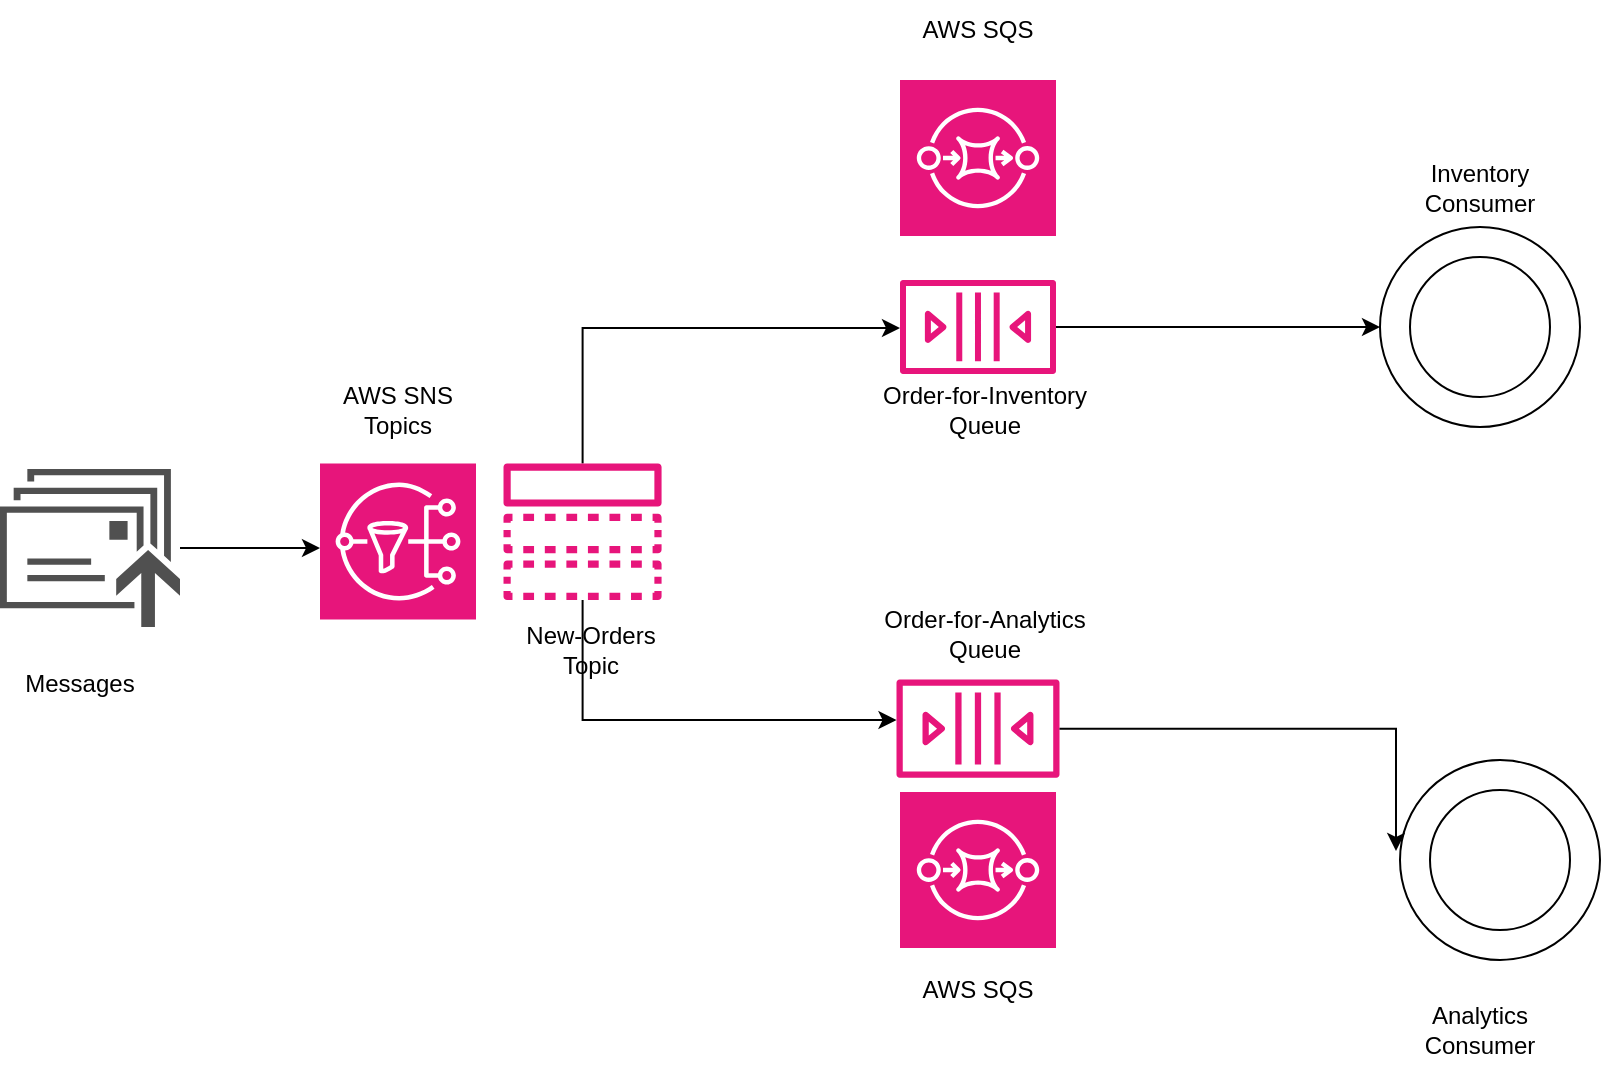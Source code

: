 <mxfile version="22.1.3" type="github">
  <diagram name="Page-1" id="R9hKRoaOZrIaK9jAIUZj">
    <mxGraphModel dx="1242" dy="789" grid="1" gridSize="10" guides="1" tooltips="1" connect="1" arrows="1" fold="1" page="1" pageScale="1" pageWidth="827" pageHeight="1169" math="0" shadow="0">
      <root>
        <mxCell id="0" />
        <mxCell id="1" parent="0" />
        <mxCell id="6JJQJAPd3_mD1jdWYuy5-18" style="edgeStyle=orthogonalEdgeStyle;rounded=0;orthogonalLoop=1;jettySize=auto;html=1;" edge="1" parent="1" source="6JJQJAPd3_mD1jdWYuy5-1" target="6JJQJAPd3_mD1jdWYuy5-5">
          <mxGeometry relative="1" as="geometry">
            <Array as="points">
              <mxPoint x="311" y="254" />
            </Array>
          </mxGeometry>
        </mxCell>
        <mxCell id="6JJQJAPd3_mD1jdWYuy5-1" value="" style="sketch=0;outlineConnect=0;fontColor=#232F3E;gradientColor=none;fillColor=#E7157B;strokeColor=none;dashed=0;verticalLabelPosition=bottom;verticalAlign=top;align=center;html=1;fontSize=12;fontStyle=0;aspect=fixed;pointerEvents=1;shape=mxgraph.aws4.topic;" vertex="1" parent="1">
          <mxGeometry x="271.54" y="321.75" width="79.46" height="68.25" as="geometry" />
        </mxCell>
        <mxCell id="6JJQJAPd3_mD1jdWYuy5-2" value="" style="sketch=0;points=[[0,0,0],[0.25,0,0],[0.5,0,0],[0.75,0,0],[1,0,0],[0,1,0],[0.25,1,0],[0.5,1,0],[0.75,1,0],[1,1,0],[0,0.25,0],[0,0.5,0],[0,0.75,0],[1,0.25,0],[1,0.5,0],[1,0.75,0]];outlineConnect=0;fontColor=#232F3E;fillColor=#E7157B;strokeColor=#ffffff;dashed=0;verticalLabelPosition=bottom;verticalAlign=top;align=center;html=1;fontSize=12;fontStyle=0;aspect=fixed;shape=mxgraph.aws4.resourceIcon;resIcon=mxgraph.aws4.sns;" vertex="1" parent="1">
          <mxGeometry x="180" y="321.75" width="78" height="78" as="geometry" />
        </mxCell>
        <mxCell id="6JJQJAPd3_mD1jdWYuy5-3" value="" style="sketch=0;points=[[0,0,0],[0.25,0,0],[0.5,0,0],[0.75,0,0],[1,0,0],[0,1,0],[0.25,1,0],[0.5,1,0],[0.75,1,0],[1,1,0],[0,0.25,0],[0,0.5,0],[0,0.75,0],[1,0.25,0],[1,0.5,0],[1,0.75,0]];outlineConnect=0;fontColor=#232F3E;fillColor=#E7157B;strokeColor=#ffffff;dashed=0;verticalLabelPosition=bottom;verticalAlign=top;align=center;html=1;fontSize=12;fontStyle=0;aspect=fixed;shape=mxgraph.aws4.resourceIcon;resIcon=mxgraph.aws4.sqs;" vertex="1" parent="1">
          <mxGeometry x="470" y="130" width="78" height="78" as="geometry" />
        </mxCell>
        <mxCell id="6JJQJAPd3_mD1jdWYuy5-4" value="" style="sketch=0;points=[[0,0,0],[0.25,0,0],[0.5,0,0],[0.75,0,0],[1,0,0],[0,1,0],[0.25,1,0],[0.5,1,0],[0.75,1,0],[1,1,0],[0,0.25,0],[0,0.5,0],[0,0.75,0],[1,0.25,0],[1,0.5,0],[1,0.75,0]];outlineConnect=0;fontColor=#232F3E;fillColor=#E7157B;strokeColor=#ffffff;dashed=0;verticalLabelPosition=bottom;verticalAlign=top;align=center;html=1;fontSize=12;fontStyle=0;aspect=fixed;shape=mxgraph.aws4.resourceIcon;resIcon=mxgraph.aws4.sqs;" vertex="1" parent="1">
          <mxGeometry x="470" y="486" width="78" height="78" as="geometry" />
        </mxCell>
        <mxCell id="6JJQJAPd3_mD1jdWYuy5-5" value="" style="sketch=0;outlineConnect=0;fontColor=#232F3E;gradientColor=none;fillColor=#E7157B;strokeColor=none;dashed=0;verticalLabelPosition=bottom;verticalAlign=top;align=center;html=1;fontSize=12;fontStyle=0;aspect=fixed;pointerEvents=1;shape=mxgraph.aws4.queue;" vertex="1" parent="1">
          <mxGeometry x="470" y="230" width="78" height="47" as="geometry" />
        </mxCell>
        <mxCell id="6JJQJAPd3_mD1jdWYuy5-6" value="" style="sketch=0;outlineConnect=0;fontColor=#232F3E;gradientColor=none;fillColor=#E7157B;strokeColor=none;dashed=0;verticalLabelPosition=bottom;verticalAlign=top;align=center;html=1;fontSize=12;fontStyle=0;aspect=fixed;pointerEvents=1;shape=mxgraph.aws4.queue;" vertex="1" parent="1">
          <mxGeometry x="468.25" y="429.75" width="81.5" height="49.11" as="geometry" />
        </mxCell>
        <mxCell id="6JJQJAPd3_mD1jdWYuy5-7" value="" style="shape=mxgraph.pid.driers.heat_consumer;html=1;pointerEvents=1;align=center;verticalLabelPosition=bottom;verticalAlign=top;dashed=0;" vertex="1" parent="1">
          <mxGeometry x="710" y="203.5" width="100" height="100" as="geometry" />
        </mxCell>
        <mxCell id="6JJQJAPd3_mD1jdWYuy5-8" value="" style="shape=mxgraph.pid.driers.heat_consumer;html=1;pointerEvents=1;align=center;verticalLabelPosition=bottom;verticalAlign=top;dashed=0;" vertex="1" parent="1">
          <mxGeometry x="720" y="470" width="100" height="100" as="geometry" />
        </mxCell>
        <mxCell id="6JJQJAPd3_mD1jdWYuy5-9" value="" style="sketch=0;pointerEvents=1;shadow=0;dashed=0;html=1;strokeColor=none;fillColor=#505050;labelPosition=center;verticalLabelPosition=bottom;verticalAlign=top;outlineConnect=0;align=center;shape=mxgraph.office.communications.messages_queued;" vertex="1" parent="1">
          <mxGeometry x="20" y="324.5" width="90" height="79" as="geometry" />
        </mxCell>
        <mxCell id="6JJQJAPd3_mD1jdWYuy5-10" value="Messages" style="text;strokeColor=none;align=center;fillColor=none;html=1;verticalAlign=middle;whiteSpace=wrap;rounded=0;" vertex="1" parent="1">
          <mxGeometry x="30" y="416.5" width="60" height="30" as="geometry" />
        </mxCell>
        <mxCell id="6JJQJAPd3_mD1jdWYuy5-11" value="New-Orders Topic" style="text;strokeColor=none;align=center;fillColor=none;html=1;verticalAlign=middle;whiteSpace=wrap;rounded=0;" vertex="1" parent="1">
          <mxGeometry x="280" y="399.75" width="71" height="30" as="geometry" />
        </mxCell>
        <mxCell id="6JJQJAPd3_mD1jdWYuy5-13" value="Order-for-Inventory Queue" style="text;strokeColor=none;align=center;fillColor=none;html=1;verticalAlign=middle;whiteSpace=wrap;rounded=0;" vertex="1" parent="1">
          <mxGeometry x="457" y="280" width="111" height="30" as="geometry" />
        </mxCell>
        <mxCell id="6JJQJAPd3_mD1jdWYuy5-14" value="Order-for-Analytics Queue" style="text;strokeColor=none;align=center;fillColor=none;html=1;verticalAlign=middle;whiteSpace=wrap;rounded=0;" vertex="1" parent="1">
          <mxGeometry x="457" y="391.5" width="111" height="30" as="geometry" />
        </mxCell>
        <mxCell id="6JJQJAPd3_mD1jdWYuy5-15" value="AWS SQS" style="text;strokeColor=none;align=center;fillColor=none;html=1;verticalAlign=middle;whiteSpace=wrap;rounded=0;" vertex="1" parent="1">
          <mxGeometry x="479" y="90" width="60" height="30" as="geometry" />
        </mxCell>
        <mxCell id="6JJQJAPd3_mD1jdWYuy5-16" value="AWS SQS" style="text;strokeColor=none;align=center;fillColor=none;html=1;verticalAlign=middle;whiteSpace=wrap;rounded=0;" vertex="1" parent="1">
          <mxGeometry x="479" y="570" width="60" height="30" as="geometry" />
        </mxCell>
        <mxCell id="6JJQJAPd3_mD1jdWYuy5-17" value="AWS SNS Topics" style="text;strokeColor=none;align=center;fillColor=none;html=1;verticalAlign=middle;whiteSpace=wrap;rounded=0;" vertex="1" parent="1">
          <mxGeometry x="189" y="280" width="60" height="30" as="geometry" />
        </mxCell>
        <mxCell id="6JJQJAPd3_mD1jdWYuy5-20" style="edgeStyle=orthogonalEdgeStyle;rounded=0;orthogonalLoop=1;jettySize=auto;html=1;" edge="1" parent="1" source="6JJQJAPd3_mD1jdWYuy5-1" target="6JJQJAPd3_mD1jdWYuy5-6">
          <mxGeometry relative="1" as="geometry">
            <mxPoint x="300" y="505.5" as="sourcePoint" />
            <mxPoint x="419" y="403.5" as="targetPoint" />
            <Array as="points">
              <mxPoint x="311" y="450" />
            </Array>
          </mxGeometry>
        </mxCell>
        <mxCell id="6JJQJAPd3_mD1jdWYuy5-21" style="edgeStyle=orthogonalEdgeStyle;rounded=0;orthogonalLoop=1;jettySize=auto;html=1;entryX=0;entryY=0.5;entryDx=0;entryDy=0;entryPerimeter=0;" edge="1" parent="1" source="6JJQJAPd3_mD1jdWYuy5-5" target="6JJQJAPd3_mD1jdWYuy5-7">
          <mxGeometry relative="1" as="geometry">
            <mxPoint x="590" y="290" as="sourcePoint" />
            <mxPoint x="747" y="350" as="targetPoint" />
            <Array as="points">
              <mxPoint x="710" y="254" />
            </Array>
          </mxGeometry>
        </mxCell>
        <mxCell id="6JJQJAPd3_mD1jdWYuy5-22" style="edgeStyle=orthogonalEdgeStyle;rounded=0;orthogonalLoop=1;jettySize=auto;html=1;entryX=-0.02;entryY=0.455;entryDx=0;entryDy=0;entryPerimeter=0;" edge="1" parent="1" source="6JJQJAPd3_mD1jdWYuy5-6" target="6JJQJAPd3_mD1jdWYuy5-8">
          <mxGeometry relative="1" as="geometry">
            <mxPoint x="558" y="440" as="sourcePoint" />
            <mxPoint x="720" y="264" as="targetPoint" />
            <Array as="points">
              <mxPoint x="718" y="454" />
            </Array>
          </mxGeometry>
        </mxCell>
        <mxCell id="6JJQJAPd3_mD1jdWYuy5-23" style="edgeStyle=orthogonalEdgeStyle;rounded=0;orthogonalLoop=1;jettySize=auto;html=1;" edge="1" parent="1" source="6JJQJAPd3_mD1jdWYuy5-9" target="6JJQJAPd3_mD1jdWYuy5-2">
          <mxGeometry relative="1" as="geometry">
            <mxPoint x="50" y="570" as="sourcePoint" />
            <mxPoint x="110" y="570" as="targetPoint" />
            <Array as="points">
              <mxPoint x="80" y="340" />
              <mxPoint x="110" y="340" />
              <mxPoint x="110" y="361" />
            </Array>
          </mxGeometry>
        </mxCell>
        <mxCell id="6JJQJAPd3_mD1jdWYuy5-24" value="Inventory Consumer" style="text;strokeColor=none;align=center;fillColor=none;html=1;verticalAlign=middle;whiteSpace=wrap;rounded=0;" vertex="1" parent="1">
          <mxGeometry x="730" y="163.5" width="60" height="40" as="geometry" />
        </mxCell>
        <mxCell id="6JJQJAPd3_mD1jdWYuy5-25" value="Analytics Consumer" style="text;strokeColor=none;align=center;fillColor=none;html=1;verticalAlign=middle;whiteSpace=wrap;rounded=0;" vertex="1" parent="1">
          <mxGeometry x="730" y="585" width="60" height="40" as="geometry" />
        </mxCell>
      </root>
    </mxGraphModel>
  </diagram>
</mxfile>
